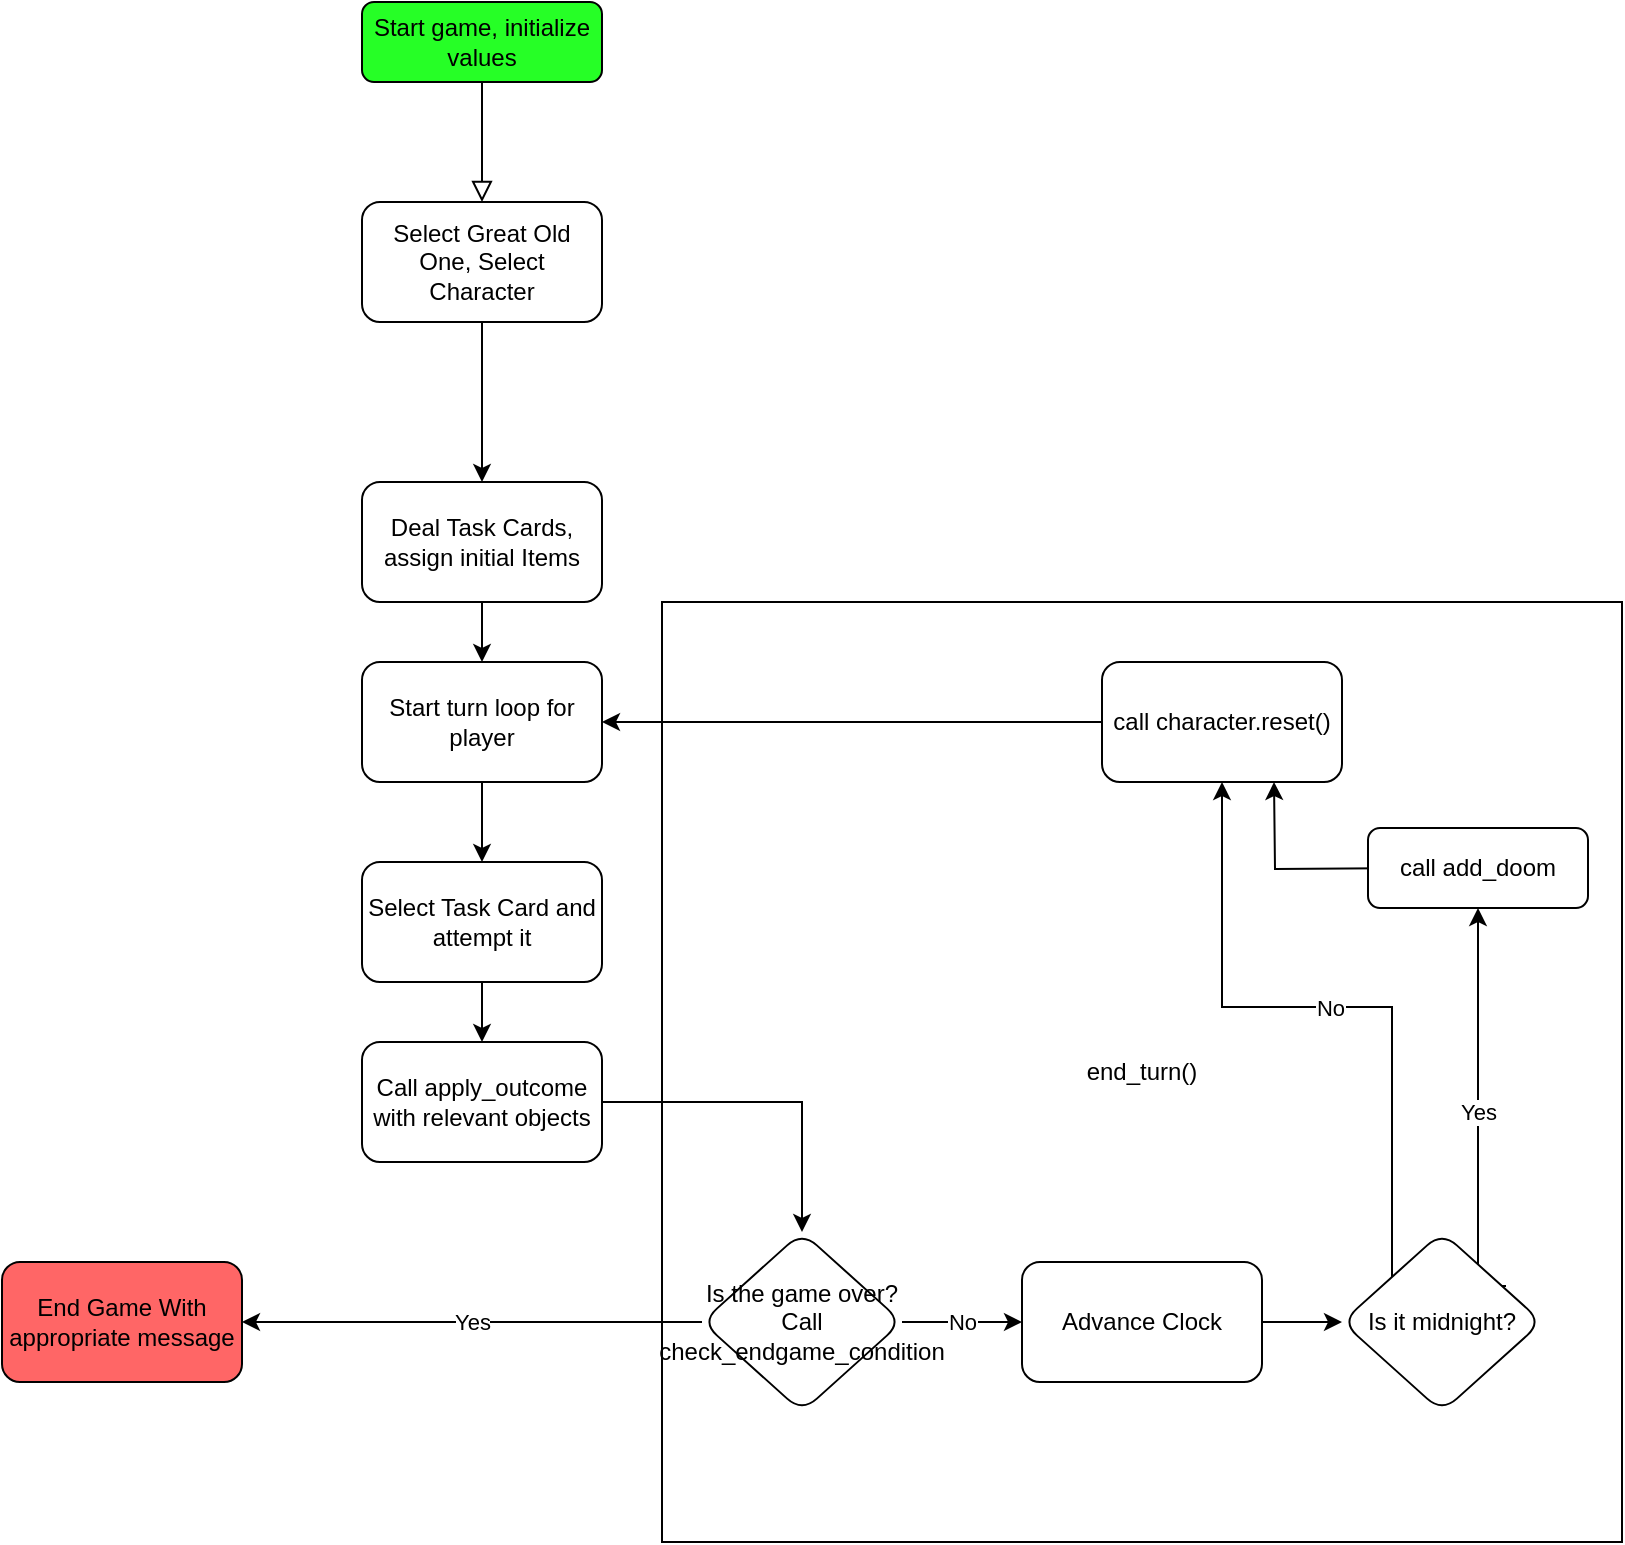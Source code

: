 <mxfile version="24.2.8" type="github">
  <diagram id="C5RBs43oDa-KdzZeNtuy" name="Page-1">
    <mxGraphModel dx="2210" dy="495" grid="1" gridSize="10" guides="1" tooltips="1" connect="1" arrows="1" fold="1" page="1" pageScale="1" pageWidth="827" pageHeight="1169" math="0" shadow="0">
      <root>
        <mxCell id="WIyWlLk6GJQsqaUBKTNV-0" />
        <mxCell id="WIyWlLk6GJQsqaUBKTNV-1" parent="WIyWlLk6GJQsqaUBKTNV-0" />
        <mxCell id="UvdAHwUS-KmyobOxAjv--46" value="end_turn()" style="whiteSpace=wrap;html=1;" vertex="1" parent="WIyWlLk6GJQsqaUBKTNV-1">
          <mxGeometry x="310" y="350" width="480" height="470" as="geometry" />
        </mxCell>
        <mxCell id="WIyWlLk6GJQsqaUBKTNV-2" value="" style="rounded=0;html=1;jettySize=auto;orthogonalLoop=1;fontSize=11;endArrow=block;endFill=0;endSize=8;strokeWidth=1;shadow=0;labelBackgroundColor=none;edgeStyle=orthogonalEdgeStyle;entryX=0.5;entryY=0;entryDx=0;entryDy=0;" parent="WIyWlLk6GJQsqaUBKTNV-1" source="WIyWlLk6GJQsqaUBKTNV-3" target="UvdAHwUS-KmyobOxAjv--0" edge="1">
          <mxGeometry relative="1" as="geometry">
            <mxPoint x="220" y="150" as="targetPoint" />
          </mxGeometry>
        </mxCell>
        <mxCell id="WIyWlLk6GJQsqaUBKTNV-3" value="Start game, initialize values" style="rounded=1;whiteSpace=wrap;html=1;fontSize=12;glass=0;strokeWidth=1;shadow=0;fillColor=#26FF26;" parent="WIyWlLk6GJQsqaUBKTNV-1" vertex="1">
          <mxGeometry x="160" y="50" width="120" height="40" as="geometry" />
        </mxCell>
        <mxCell id="UvdAHwUS-KmyobOxAjv--2" value="" style="edgeStyle=orthogonalEdgeStyle;rounded=0;orthogonalLoop=1;jettySize=auto;html=1;" edge="1" parent="WIyWlLk6GJQsqaUBKTNV-1" source="UvdAHwUS-KmyobOxAjv--0" target="UvdAHwUS-KmyobOxAjv--1">
          <mxGeometry relative="1" as="geometry" />
        </mxCell>
        <mxCell id="UvdAHwUS-KmyobOxAjv--0" value="Select Great Old One, Select Character" style="rounded=1;whiteSpace=wrap;html=1;" vertex="1" parent="WIyWlLk6GJQsqaUBKTNV-1">
          <mxGeometry x="160" y="150" width="120" height="60" as="geometry" />
        </mxCell>
        <mxCell id="UvdAHwUS-KmyobOxAjv--5" value="" style="edgeStyle=orthogonalEdgeStyle;rounded=0;orthogonalLoop=1;jettySize=auto;html=1;" edge="1" parent="WIyWlLk6GJQsqaUBKTNV-1" source="UvdAHwUS-KmyobOxAjv--1" target="UvdAHwUS-KmyobOxAjv--4">
          <mxGeometry relative="1" as="geometry" />
        </mxCell>
        <mxCell id="UvdAHwUS-KmyobOxAjv--1" value="Deal Task Cards, assign initial Items" style="rounded=1;whiteSpace=wrap;html=1;" vertex="1" parent="WIyWlLk6GJQsqaUBKTNV-1">
          <mxGeometry x="160" y="290" width="120" height="60" as="geometry" />
        </mxCell>
        <mxCell id="UvdAHwUS-KmyobOxAjv--43" value="" style="edgeStyle=orthogonalEdgeStyle;rounded=0;orthogonalLoop=1;jettySize=auto;html=1;" edge="1" parent="WIyWlLk6GJQsqaUBKTNV-1" source="UvdAHwUS-KmyobOxAjv--4" target="UvdAHwUS-KmyobOxAjv--42">
          <mxGeometry relative="1" as="geometry" />
        </mxCell>
        <mxCell id="UvdAHwUS-KmyobOxAjv--4" value="Start turn loop for player" style="rounded=1;whiteSpace=wrap;html=1;" vertex="1" parent="WIyWlLk6GJQsqaUBKTNV-1">
          <mxGeometry x="160" y="380" width="120" height="60" as="geometry" />
        </mxCell>
        <mxCell id="UvdAHwUS-KmyobOxAjv--23" value="" style="edgeStyle=orthogonalEdgeStyle;rounded=0;orthogonalLoop=1;jettySize=auto;html=1;entryX=0.5;entryY=0;entryDx=0;entryDy=0;" edge="1" parent="WIyWlLk6GJQsqaUBKTNV-1" source="UvdAHwUS-KmyobOxAjv--6" target="UvdAHwUS-KmyobOxAjv--28">
          <mxGeometry relative="1" as="geometry">
            <mxPoint x="220" y="670" as="targetPoint" />
          </mxGeometry>
        </mxCell>
        <mxCell id="UvdAHwUS-KmyobOxAjv--6" value="Call apply_outcome with relevant objects" style="rounded=1;whiteSpace=wrap;html=1;" vertex="1" parent="WIyWlLk6GJQsqaUBKTNV-1">
          <mxGeometry x="160" y="570" width="120" height="60" as="geometry" />
        </mxCell>
        <mxCell id="UvdAHwUS-KmyobOxAjv--30" value="No" style="edgeStyle=orthogonalEdgeStyle;rounded=0;orthogonalLoop=1;jettySize=auto;html=1;" edge="1" parent="WIyWlLk6GJQsqaUBKTNV-1" source="UvdAHwUS-KmyobOxAjv--28" target="UvdAHwUS-KmyobOxAjv--8">
          <mxGeometry relative="1" as="geometry" />
        </mxCell>
        <mxCell id="UvdAHwUS-KmyobOxAjv--32" value="Yes" style="edgeStyle=orthogonalEdgeStyle;rounded=0;orthogonalLoop=1;jettySize=auto;html=1;" edge="1" parent="WIyWlLk6GJQsqaUBKTNV-1" source="UvdAHwUS-KmyobOxAjv--28" target="UvdAHwUS-KmyobOxAjv--31">
          <mxGeometry relative="1" as="geometry" />
        </mxCell>
        <mxCell id="UvdAHwUS-KmyobOxAjv--28" value="Is the game over?&lt;div&gt;Call check_endgame_condition&lt;/div&gt;" style="rhombus;whiteSpace=wrap;html=1;rounded=1;" vertex="1" parent="WIyWlLk6GJQsqaUBKTNV-1">
          <mxGeometry x="330" y="665" width="100" height="90" as="geometry" />
        </mxCell>
        <mxCell id="UvdAHwUS-KmyobOxAjv--31" value="End Game With appropriate message" style="whiteSpace=wrap;html=1;rounded=1;fillColor=#FF6666;" vertex="1" parent="WIyWlLk6GJQsqaUBKTNV-1">
          <mxGeometry x="-20" y="680" width="120" height="60" as="geometry" />
        </mxCell>
        <mxCell id="UvdAHwUS-KmyobOxAjv--39" value="" style="edgeStyle=orthogonalEdgeStyle;rounded=0;orthogonalLoop=1;jettySize=auto;html=1;" edge="1" parent="WIyWlLk6GJQsqaUBKTNV-1" source="UvdAHwUS-KmyobOxAjv--36" target="UvdAHwUS-KmyobOxAjv--4">
          <mxGeometry relative="1" as="geometry" />
        </mxCell>
        <mxCell id="UvdAHwUS-KmyobOxAjv--44" value="" style="edgeStyle=orthogonalEdgeStyle;rounded=0;orthogonalLoop=1;jettySize=auto;html=1;" edge="1" parent="WIyWlLk6GJQsqaUBKTNV-1" source="UvdAHwUS-KmyobOxAjv--42" target="UvdAHwUS-KmyobOxAjv--6">
          <mxGeometry relative="1" as="geometry" />
        </mxCell>
        <mxCell id="UvdAHwUS-KmyobOxAjv--42" value="Select Task Card and attempt it" style="rounded=1;whiteSpace=wrap;html=1;" vertex="1" parent="WIyWlLk6GJQsqaUBKTNV-1">
          <mxGeometry x="160" y="480" width="120" height="60" as="geometry" />
        </mxCell>
        <mxCell id="UvdAHwUS-KmyobOxAjv--11" value="" style="edgeStyle=orthogonalEdgeStyle;rounded=0;orthogonalLoop=1;jettySize=auto;html=1;" edge="1" parent="WIyWlLk6GJQsqaUBKTNV-1" source="UvdAHwUS-KmyobOxAjv--8" target="UvdAHwUS-KmyobOxAjv--10">
          <mxGeometry relative="1" as="geometry" />
        </mxCell>
        <mxCell id="UvdAHwUS-KmyobOxAjv--8" value="Advance Clock" style="rounded=1;whiteSpace=wrap;html=1;" vertex="1" parent="WIyWlLk6GJQsqaUBKTNV-1">
          <mxGeometry x="490" y="680" width="120" height="60" as="geometry" />
        </mxCell>
        <mxCell id="UvdAHwUS-KmyobOxAjv--49" value="Yes" style="edgeStyle=orthogonalEdgeStyle;rounded=0;orthogonalLoop=1;jettySize=auto;html=1;" edge="1" parent="WIyWlLk6GJQsqaUBKTNV-1">
          <mxGeometry relative="1" as="geometry">
            <mxPoint x="732" y="692" as="sourcePoint" />
            <mxPoint x="718" y="503" as="targetPoint" />
            <Array as="points">
              <mxPoint x="718" y="692" />
            </Array>
          </mxGeometry>
        </mxCell>
        <mxCell id="UvdAHwUS-KmyobOxAjv--52" value="No" style="edgeStyle=orthogonalEdgeStyle;rounded=0;orthogonalLoop=1;jettySize=auto;html=1;exitX=0;exitY=0;exitDx=0;exitDy=0;entryX=0.5;entryY=1;entryDx=0;entryDy=0;" edge="1" parent="WIyWlLk6GJQsqaUBKTNV-1" source="UvdAHwUS-KmyobOxAjv--10" target="UvdAHwUS-KmyobOxAjv--36">
          <mxGeometry relative="1" as="geometry" />
        </mxCell>
        <mxCell id="UvdAHwUS-KmyobOxAjv--10" value="Is it midnight?" style="rhombus;whiteSpace=wrap;html=1;rounded=1;" vertex="1" parent="WIyWlLk6GJQsqaUBKTNV-1">
          <mxGeometry x="650" y="665" width="100" height="90" as="geometry" />
        </mxCell>
        <mxCell id="UvdAHwUS-KmyobOxAjv--53" style="edgeStyle=orthogonalEdgeStyle;rounded=0;orthogonalLoop=1;jettySize=auto;html=1;" edge="1" parent="WIyWlLk6GJQsqaUBKTNV-1">
          <mxGeometry relative="1" as="geometry">
            <mxPoint x="689" y="483" as="sourcePoint" />
            <mxPoint x="616" y="440" as="targetPoint" />
          </mxGeometry>
        </mxCell>
        <mxCell id="UvdAHwUS-KmyobOxAjv--12" value="call add_doom" style="whiteSpace=wrap;html=1;rounded=1;" vertex="1" parent="WIyWlLk6GJQsqaUBKTNV-1">
          <mxGeometry x="663" y="463" width="110" height="40" as="geometry" />
        </mxCell>
        <mxCell id="UvdAHwUS-KmyobOxAjv--36" value="call character.reset()" style="whiteSpace=wrap;html=1;rounded=1;" vertex="1" parent="WIyWlLk6GJQsqaUBKTNV-1">
          <mxGeometry x="530" y="380" width="120" height="60" as="geometry" />
        </mxCell>
      </root>
    </mxGraphModel>
  </diagram>
</mxfile>
